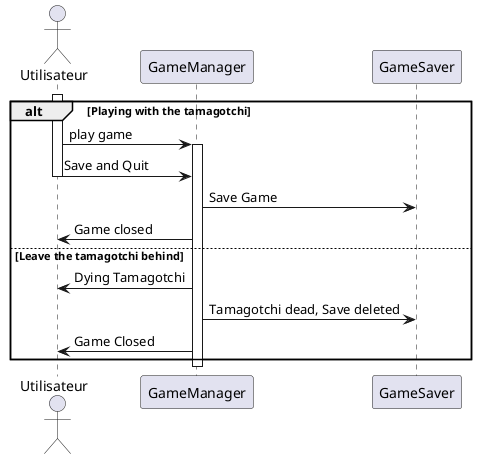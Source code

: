 	
@startuml game manager
/' Guide : https://plantuml.com/en/sequence-diagram '/

/'Connection au jeu et reccupération'/
    Actor Utilisateur


alt Playing with the tamagotchi

    activate Utilisateur


    Utilisateur -> GameManager : play game
    
    activate GameManager

    Utilisateur -> GameManager : Save and Quit

    deactivate Utilisateur

    GameManager -> GameSaver : Save Game

    GameManager -> Utilisateur : Game closed

    deactivate Utilisateur

else Leave the tamagotchi behind



    GameManager -> Utilisateur : Dying Tamagotchi

    GameManager -> GameSaver : Tamagotchi dead, Save deleted

    GameManager -> Utilisateur : Game Closed
end

    deactivate GameManager



    


@enduml